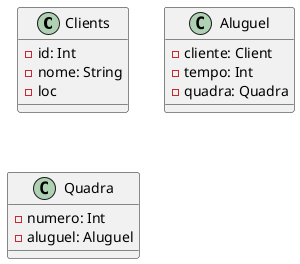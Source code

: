 @startuml ginasio
class Clients {
  - id: Int
  - nome: String
  - loc
}

class Aluguel {
  - cliente: Client
  - tempo: Int
  - quadra: Quadra
}

class Quadra {
  - numero: Int
  - aluguel: Aluguel
}
@enduml